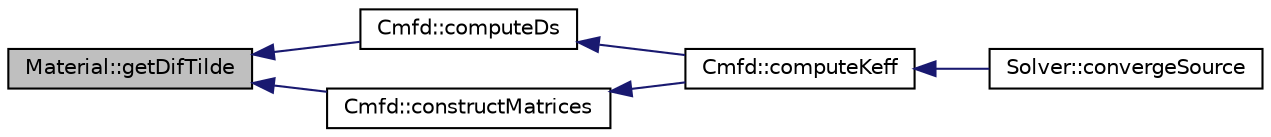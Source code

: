 digraph "Material::getDifTilde"
{
  edge [fontname="Helvetica",fontsize="10",labelfontname="Helvetica",labelfontsize="10"];
  node [fontname="Helvetica",fontsize="10",shape=record];
  rankdir="LR";
  Node1 [label="Material::getDifTilde",height=0.2,width=0.4,color="black", fillcolor="grey75", style="filled" fontcolor="black"];
  Node1 -> Node2 [dir="back",color="midnightblue",fontsize="10",style="solid",fontname="Helvetica"];
  Node2 [label="Cmfd::computeDs",height=0.2,width=0.4,color="black", fillcolor="white", style="filled",URL="$classCmfd.html#a49638bfe6101933e7b76c156dd43d532",tooltip="Compute the diffusion coefficients:  - straight diffusion coefficient  - surface diffusion coefficien..."];
  Node2 -> Node3 [dir="back",color="midnightblue",fontsize="10",style="solid",fontname="Helvetica"];
  Node3 [label="Cmfd::computeKeff",height=0.2,width=0.4,color="black", fillcolor="white", style="filled",URL="$classCmfd.html#ad3da57b100041e93e2ca8d6b89137775",tooltip="CMFD solver that solves the diffusion problem."];
  Node3 -> Node4 [dir="back",color="midnightblue",fontsize="10",style="solid",fontname="Helvetica"];
  Node4 [label="Solver::convergeSource",height=0.2,width=0.4,color="black", fillcolor="white", style="filled",URL="$classSolver.html#af8358a66a7cbd56339211f80a2365678",tooltip="Computes keff by performing a series of transport sweep and source updates."];
  Node1 -> Node5 [dir="back",color="midnightblue",fontsize="10",style="solid",fontname="Helvetica"];
  Node5 [label="Cmfd::constructMatrices",height=0.2,width=0.4,color="black", fillcolor="white", style="filled",URL="$classCmfd.html#a58613922850f0add48c8056c27dd0e83",tooltip="Fill in the values in the A matrix, M matrix, and old scalar flux vector."];
  Node5 -> Node3 [dir="back",color="midnightblue",fontsize="10",style="solid",fontname="Helvetica"];
}
